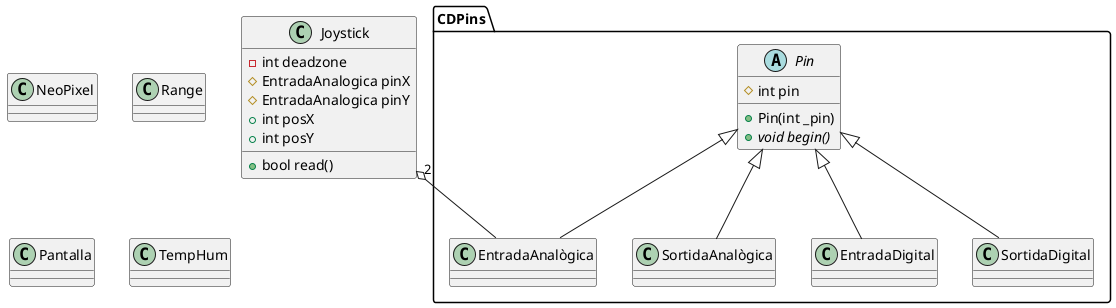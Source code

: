 @startuml
'https://plantuml.com/class-diagram

namespace CDPins {
	abstract class Pin{

	    # int pin
	    + Pin(int _pin)
	    + {abstract} void begin()
	}

	class EntradaAnalògica {}
	class SortidaAnalògica {}
	class EntradaDigital {}
	class SortidaDigital {}
}


class Joystick {
    - int deadzone
    # EntradaAnalogica pinX
    # EntradaAnalogica pinY
    + bool read()
    + int posX
    + int posY
}

class Joystick {}

class NeoPixel {}

class Range {}

class Pantalla {}

class TempHum {}

Pin <|-- EntradaDigital
Pin <|-- EntradaAnalògica
Pin <|-- SortidaDigital
Pin <|-- SortidaAnalògica

Joystick "2" o-- EntradaAnalògica

@enduml